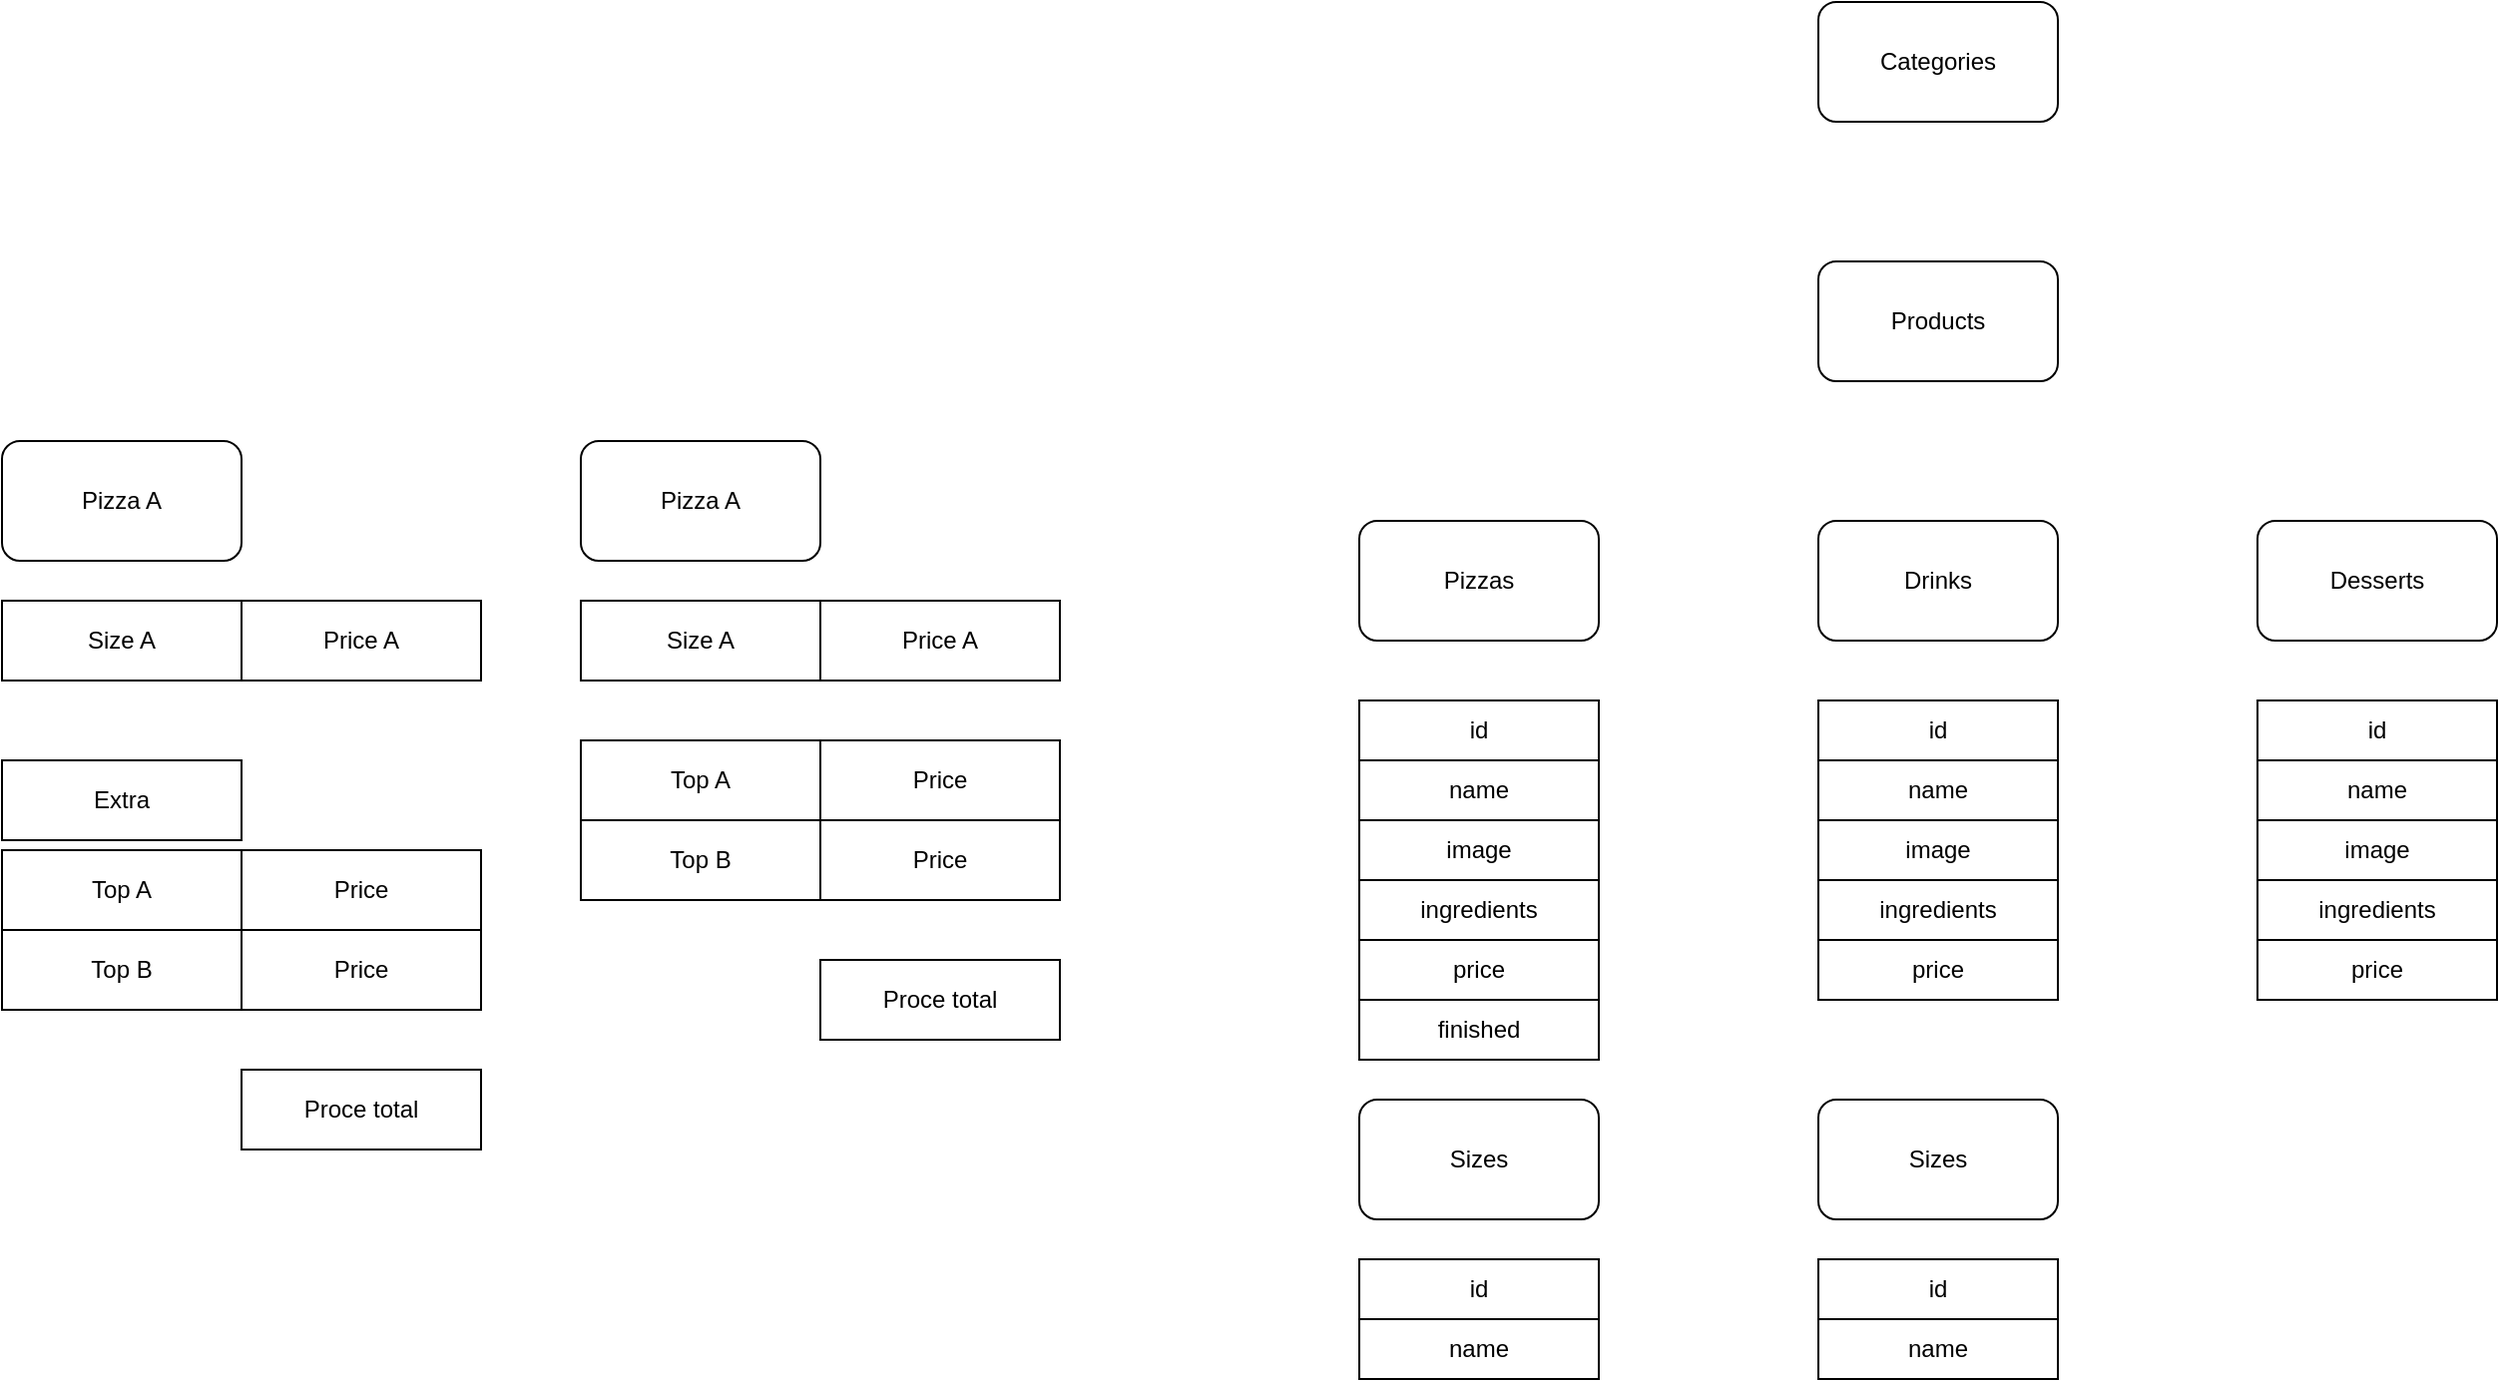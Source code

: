 <mxfile version="20.3.0" type="device" pages="3"><diagram id="-tFAqulRb_EUeQPdU-Mm" name="Page-1"><mxGraphModel dx="1467" dy="997" grid="1" gridSize="10" guides="1" tooltips="1" connect="1" arrows="1" fold="1" page="1" pageScale="1" pageWidth="5000" pageHeight="5000" math="0" shadow="0"><root><mxCell id="0"/><mxCell id="1" parent="0"/><mxCell id="QngQx3HmxBN38kHQ5xJD-1" value="Products" style="rounded=1;whiteSpace=wrap;html=1;" parent="1" vertex="1"><mxGeometry x="980" y="290" width="120" height="60" as="geometry"/></mxCell><mxCell id="QngQx3HmxBN38kHQ5xJD-2" value="Categories" style="rounded=1;whiteSpace=wrap;html=1;" parent="1" vertex="1"><mxGeometry x="980" y="160" width="120" height="60" as="geometry"/></mxCell><mxCell id="QngQx3HmxBN38kHQ5xJD-3" value="Pizzas" style="rounded=1;whiteSpace=wrap;html=1;" parent="1" vertex="1"><mxGeometry x="750" y="420" width="120" height="60" as="geometry"/></mxCell><mxCell id="QngQx3HmxBN38kHQ5xJD-4" value="Drinks" style="rounded=1;whiteSpace=wrap;html=1;" parent="1" vertex="1"><mxGeometry x="980" y="420" width="120" height="60" as="geometry"/></mxCell><mxCell id="QngQx3HmxBN38kHQ5xJD-5" value="Desserts" style="rounded=1;whiteSpace=wrap;html=1;" parent="1" vertex="1"><mxGeometry x="1200" y="420" width="120" height="60" as="geometry"/></mxCell><mxCell id="QngQx3HmxBN38kHQ5xJD-6" value="id" style="rounded=0;whiteSpace=wrap;html=1;" parent="1" vertex="1"><mxGeometry x="750" y="510" width="120" height="30" as="geometry"/></mxCell><mxCell id="QngQx3HmxBN38kHQ5xJD-7" value="name" style="rounded=0;whiteSpace=wrap;html=1;" parent="1" vertex="1"><mxGeometry x="750" y="540" width="120" height="30" as="geometry"/></mxCell><mxCell id="QngQx3HmxBN38kHQ5xJD-8" value="image" style="rounded=0;whiteSpace=wrap;html=1;" parent="1" vertex="1"><mxGeometry x="750" y="570" width="120" height="30" as="geometry"/></mxCell><mxCell id="QngQx3HmxBN38kHQ5xJD-9" value="ingredients" style="rounded=0;whiteSpace=wrap;html=1;" parent="1" vertex="1"><mxGeometry x="750" y="600" width="120" height="30" as="geometry"/></mxCell><mxCell id="QngQx3HmxBN38kHQ5xJD-10" value="price" style="rounded=0;whiteSpace=wrap;html=1;" parent="1" vertex="1"><mxGeometry x="750" y="630" width="120" height="30" as="geometry"/></mxCell><mxCell id="QngQx3HmxBN38kHQ5xJD-11" value="Sizes" style="rounded=1;whiteSpace=wrap;html=1;" parent="1" vertex="1"><mxGeometry x="750" y="710" width="120" height="60" as="geometry"/></mxCell><mxCell id="QngQx3HmxBN38kHQ5xJD-12" value="id" style="rounded=0;whiteSpace=wrap;html=1;" parent="1" vertex="1"><mxGeometry x="750" y="790" width="120" height="30" as="geometry"/></mxCell><mxCell id="QngQx3HmxBN38kHQ5xJD-13" value="name" style="rounded=0;whiteSpace=wrap;html=1;" parent="1" vertex="1"><mxGeometry x="750" y="820" width="120" height="30" as="geometry"/></mxCell><mxCell id="QngQx3HmxBN38kHQ5xJD-14" value="id" style="rounded=0;whiteSpace=wrap;html=1;" parent="1" vertex="1"><mxGeometry x="980" y="510" width="120" height="30" as="geometry"/></mxCell><mxCell id="QngQx3HmxBN38kHQ5xJD-15" value="name" style="rounded=0;whiteSpace=wrap;html=1;" parent="1" vertex="1"><mxGeometry x="980" y="540" width="120" height="30" as="geometry"/></mxCell><mxCell id="QngQx3HmxBN38kHQ5xJD-16" value="image" style="rounded=0;whiteSpace=wrap;html=1;" parent="1" vertex="1"><mxGeometry x="980" y="570" width="120" height="30" as="geometry"/></mxCell><mxCell id="QngQx3HmxBN38kHQ5xJD-17" value="ingredients" style="rounded=0;whiteSpace=wrap;html=1;" parent="1" vertex="1"><mxGeometry x="980" y="600" width="120" height="30" as="geometry"/></mxCell><mxCell id="QngQx3HmxBN38kHQ5xJD-18" value="price" style="rounded=0;whiteSpace=wrap;html=1;" parent="1" vertex="1"><mxGeometry x="980" y="630" width="120" height="30" as="geometry"/></mxCell><mxCell id="QngQx3HmxBN38kHQ5xJD-19" value="id" style="rounded=0;whiteSpace=wrap;html=1;" parent="1" vertex="1"><mxGeometry x="1200" y="510" width="120" height="30" as="geometry"/></mxCell><mxCell id="QngQx3HmxBN38kHQ5xJD-20" value="name" style="rounded=0;whiteSpace=wrap;html=1;" parent="1" vertex="1"><mxGeometry x="1200" y="540" width="120" height="30" as="geometry"/></mxCell><mxCell id="QngQx3HmxBN38kHQ5xJD-21" value="image" style="rounded=0;whiteSpace=wrap;html=1;" parent="1" vertex="1"><mxGeometry x="1200" y="570" width="120" height="30" as="geometry"/></mxCell><mxCell id="QngQx3HmxBN38kHQ5xJD-22" value="ingredients" style="rounded=0;whiteSpace=wrap;html=1;" parent="1" vertex="1"><mxGeometry x="1200" y="600" width="120" height="30" as="geometry"/></mxCell><mxCell id="QngQx3HmxBN38kHQ5xJD-23" value="price" style="rounded=0;whiteSpace=wrap;html=1;" parent="1" vertex="1"><mxGeometry x="1200" y="630" width="120" height="30" as="geometry"/></mxCell><mxCell id="QngQx3HmxBN38kHQ5xJD-24" value="Pizza A" style="rounded=1;whiteSpace=wrap;html=1;" parent="1" vertex="1"><mxGeometry x="70" y="380" width="120" height="60" as="geometry"/></mxCell><mxCell id="QngQx3HmxBN38kHQ5xJD-25" value="Size A" style="rounded=0;whiteSpace=wrap;html=1;" parent="1" vertex="1"><mxGeometry x="70" y="460" width="120" height="40" as="geometry"/></mxCell><mxCell id="QngQx3HmxBN38kHQ5xJD-26" value="Price A" style="rounded=0;whiteSpace=wrap;html=1;" parent="1" vertex="1"><mxGeometry x="190" y="460" width="120" height="40" as="geometry"/></mxCell><mxCell id="QngQx3HmxBN38kHQ5xJD-27" value="Top A" style="rounded=0;whiteSpace=wrap;html=1;" parent="1" vertex="1"><mxGeometry x="70" y="585" width="120" height="40" as="geometry"/></mxCell><mxCell id="QngQx3HmxBN38kHQ5xJD-28" value="Top B" style="rounded=0;whiteSpace=wrap;html=1;" parent="1" vertex="1"><mxGeometry x="70" y="625" width="120" height="40" as="geometry"/></mxCell><mxCell id="QngQx3HmxBN38kHQ5xJD-29" value="Price" style="rounded=0;whiteSpace=wrap;html=1;" parent="1" vertex="1"><mxGeometry x="190" y="585" width="120" height="40" as="geometry"/></mxCell><mxCell id="QngQx3HmxBN38kHQ5xJD-30" value="Price" style="rounded=0;whiteSpace=wrap;html=1;" parent="1" vertex="1"><mxGeometry x="190" y="625" width="120" height="40" as="geometry"/></mxCell><mxCell id="QngQx3HmxBN38kHQ5xJD-31" value="Proce total" style="rounded=0;whiteSpace=wrap;html=1;" parent="1" vertex="1"><mxGeometry x="190" y="695" width="120" height="40" as="geometry"/></mxCell><mxCell id="QngQx3HmxBN38kHQ5xJD-32" value="Sizes" style="rounded=1;whiteSpace=wrap;html=1;" parent="1" vertex="1"><mxGeometry x="980" y="710" width="120" height="60" as="geometry"/></mxCell><mxCell id="QngQx3HmxBN38kHQ5xJD-33" value="id" style="rounded=0;whiteSpace=wrap;html=1;" parent="1" vertex="1"><mxGeometry x="980" y="790" width="120" height="30" as="geometry"/></mxCell><mxCell id="QngQx3HmxBN38kHQ5xJD-34" value="name" style="rounded=0;whiteSpace=wrap;html=1;" parent="1" vertex="1"><mxGeometry x="980" y="820" width="120" height="30" as="geometry"/></mxCell><mxCell id="QngQx3HmxBN38kHQ5xJD-35" value="Pizza A" style="rounded=1;whiteSpace=wrap;html=1;" parent="1" vertex="1"><mxGeometry x="360" y="380" width="120" height="60" as="geometry"/></mxCell><mxCell id="QngQx3HmxBN38kHQ5xJD-36" value="Size A" style="rounded=0;whiteSpace=wrap;html=1;" parent="1" vertex="1"><mxGeometry x="360" y="460" width="120" height="40" as="geometry"/></mxCell><mxCell id="QngQx3HmxBN38kHQ5xJD-37" value="Price A" style="rounded=0;whiteSpace=wrap;html=1;" parent="1" vertex="1"><mxGeometry x="480" y="460" width="120" height="40" as="geometry"/></mxCell><mxCell id="QngQx3HmxBN38kHQ5xJD-38" value="Top A" style="rounded=0;whiteSpace=wrap;html=1;" parent="1" vertex="1"><mxGeometry x="360" y="530" width="120" height="40" as="geometry"/></mxCell><mxCell id="QngQx3HmxBN38kHQ5xJD-39" value="Top B" style="rounded=0;whiteSpace=wrap;html=1;" parent="1" vertex="1"><mxGeometry x="360" y="570" width="120" height="40" as="geometry"/></mxCell><mxCell id="QngQx3HmxBN38kHQ5xJD-40" value="Price" style="rounded=0;whiteSpace=wrap;html=1;" parent="1" vertex="1"><mxGeometry x="480" y="530" width="120" height="40" as="geometry"/></mxCell><mxCell id="QngQx3HmxBN38kHQ5xJD-41" value="Price" style="rounded=0;whiteSpace=wrap;html=1;" parent="1" vertex="1"><mxGeometry x="480" y="570" width="120" height="40" as="geometry"/></mxCell><mxCell id="QngQx3HmxBN38kHQ5xJD-42" value="Proce total" style="rounded=0;whiteSpace=wrap;html=1;" parent="1" vertex="1"><mxGeometry x="480" y="640" width="120" height="40" as="geometry"/></mxCell><mxCell id="QngQx3HmxBN38kHQ5xJD-43" value="Extra" style="rounded=0;whiteSpace=wrap;html=1;" parent="1" vertex="1"><mxGeometry x="70" y="540" width="120" height="40" as="geometry"/></mxCell><mxCell id="QngQx3HmxBN38kHQ5xJD-44" value="finished" style="rounded=0;whiteSpace=wrap;html=1;" parent="1" vertex="1"><mxGeometry x="750" y="660" width="120" height="30" as="geometry"/></mxCell></root></mxGraphModel></diagram><diagram id="sI-RbwzJBGc9B_GIA_5A" name="Page-2"><mxGraphModel dx="1467" dy="997" grid="1" gridSize="10" guides="1" tooltips="1" connect="1" arrows="1" fold="1" page="1" pageScale="1" pageWidth="5000" pageHeight="5000" math="0" shadow="0"><root><mxCell id="0"/><mxCell id="1" parent="0"/><mxCell id="FwaZY_pHyIOQQWr0hKNh-45" style="edgeStyle=orthogonalEdgeStyle;rounded=0;orthogonalLoop=1;jettySize=auto;html=1;entryX=0;entryY=0.5;entryDx=0;entryDy=0;" parent="1" source="FwaZY_pHyIOQQWr0hKNh-48" target="FwaZY_pHyIOQQWr0hKNh-50" edge="1"><mxGeometry relative="1" as="geometry"/></mxCell><mxCell id="FwaZY_pHyIOQQWr0hKNh-46" style="edgeStyle=orthogonalEdgeStyle;rounded=0;orthogonalLoop=1;jettySize=auto;html=1;entryX=0;entryY=0.5;entryDx=0;entryDy=0;" parent="1" source="FwaZY_pHyIOQQWr0hKNh-48" target="FwaZY_pHyIOQQWr0hKNh-49" edge="1"><mxGeometry relative="1" as="geometry"/></mxCell><mxCell id="FwaZY_pHyIOQQWr0hKNh-47" style="edgeStyle=orthogonalEdgeStyle;rounded=0;orthogonalLoop=1;jettySize=auto;html=1;entryX=0;entryY=0.5;entryDx=0;entryDy=0;" parent="1" source="FwaZY_pHyIOQQWr0hKNh-48" target="FwaZY_pHyIOQQWr0hKNh-51" edge="1"><mxGeometry relative="1" as="geometry"/></mxCell><mxCell id="FwaZY_pHyIOQQWr0hKNh-48" value="Product Data" style="rounded=1;whiteSpace=wrap;html=1;" parent="1" vertex="1"><mxGeometry x="120" y="1200" width="120" height="60" as="geometry"/></mxCell><mxCell id="FwaZY_pHyIOQQWr0hKNh-49" value="Products" style="rounded=1;whiteSpace=wrap;html=1;" parent="1" vertex="1"><mxGeometry x="220" y="1400" width="120" height="60" as="geometry"/></mxCell><mxCell id="FwaZY_pHyIOQQWr0hKNh-50" value="Categories" style="rounded=1;whiteSpace=wrap;html=1;" parent="1" vertex="1"><mxGeometry x="220" y="1300" width="120" height="60" as="geometry"/></mxCell><mxCell id="FwaZY_pHyIOQQWr0hKNh-51" value="Tops" style="rounded=1;whiteSpace=wrap;html=1;" parent="1" vertex="1"><mxGeometry x="220" y="1510" width="120" height="60" as="geometry"/></mxCell><mxCell id="FwaZY_pHyIOQQWr0hKNh-52" style="edgeStyle=orthogonalEdgeStyle;rounded=0;orthogonalLoop=1;jettySize=auto;html=1;entryX=0;entryY=0.5;entryDx=0;entryDy=0;" parent="1" source="FwaZY_pHyIOQQWr0hKNh-53" target="FwaZY_pHyIOQQWr0hKNh-55" edge="1"><mxGeometry relative="1" as="geometry"/></mxCell><mxCell id="FwaZY_pHyIOQQWr0hKNh-53" value="Select a category" style="rounded=1;whiteSpace=wrap;html=1;" parent="1" vertex="1"><mxGeometry x="120" y="1840" width="120" height="60" as="geometry"/></mxCell><mxCell id="FwaZY_pHyIOQQWr0hKNh-54" style="edgeStyle=orthogonalEdgeStyle;rounded=0;orthogonalLoop=1;jettySize=auto;html=1;entryX=0;entryY=0.5;entryDx=0;entryDy=0;" parent="1" source="FwaZY_pHyIOQQWr0hKNh-55" target="FwaZY_pHyIOQQWr0hKNh-57" edge="1"><mxGeometry relative="1" as="geometry"/></mxCell><mxCell id="FwaZY_pHyIOQQWr0hKNh-55" value="Show a product group" style="rounded=1;whiteSpace=wrap;html=1;" parent="1" vertex="1"><mxGeometry x="340" y="1840" width="120" height="60" as="geometry"/></mxCell><mxCell id="FwaZY_pHyIOQQWr0hKNh-56" style="edgeStyle=orthogonalEdgeStyle;rounded=0;orthogonalLoop=1;jettySize=auto;html=1;entryX=0;entryY=0.5;entryDx=0;entryDy=0;" parent="1" source="FwaZY_pHyIOQQWr0hKNh-57" target="FwaZY_pHyIOQQWr0hKNh-58" edge="1"><mxGeometry relative="1" as="geometry"/></mxCell><mxCell id="FwaZY_pHyIOQQWr0hKNh-57" value="Select a product" style="rounded=1;whiteSpace=wrap;html=1;" parent="1" vertex="1"><mxGeometry x="560" y="1840" width="120" height="60" as="geometry"/></mxCell><mxCell id="FwaZY_pHyIOQQWr0hKNh-58" value="Add to cart" style="rounded=1;whiteSpace=wrap;html=1;" parent="1" vertex="1"><mxGeometry x="780" y="1840" width="120" height="60" as="geometry"/></mxCell><mxCell id="FwaZY_pHyIOQQWr0hKNh-59" style="edgeStyle=orthogonalEdgeStyle;rounded=0;orthogonalLoop=1;jettySize=auto;html=1;entryX=0.5;entryY=1;entryDx=0;entryDy=0;" parent="1" source="FwaZY_pHyIOQQWr0hKNh-60" target="FwaZY_pHyIOQQWr0hKNh-53" edge="1"><mxGeometry relative="1" as="geometry"/></mxCell><mxCell id="FwaZY_pHyIOQQWr0hKNh-60" value="Categories" style="rounded=1;whiteSpace=wrap;html=1;" parent="1" vertex="1"><mxGeometry x="120" y="2000" width="120" height="60" as="geometry"/></mxCell><mxCell id="FwaZY_pHyIOQQWr0hKNh-61" style="edgeStyle=orthogonalEdgeStyle;rounded=0;orthogonalLoop=1;jettySize=auto;html=1;entryX=0.5;entryY=1;entryDx=0;entryDy=0;" parent="1" source="FwaZY_pHyIOQQWr0hKNh-62" target="FwaZY_pHyIOQQWr0hKNh-55" edge="1"><mxGeometry relative="1" as="geometry"/></mxCell><mxCell id="FwaZY_pHyIOQQWr0hKNh-62" value="Products" style="rounded=1;whiteSpace=wrap;html=1;" parent="1" vertex="1"><mxGeometry x="340" y="2000" width="120" height="60" as="geometry"/></mxCell><mxCell id="FwaZY_pHyIOQQWr0hKNh-63" style="edgeStyle=orthogonalEdgeStyle;rounded=0;orthogonalLoop=1;jettySize=auto;html=1;entryX=0.5;entryY=1;entryDx=0;entryDy=0;" parent="1" source="FwaZY_pHyIOQQWr0hKNh-64" target="FwaZY_pHyIOQQWr0hKNh-57" edge="1"><mxGeometry relative="1" as="geometry"/></mxCell><mxCell id="FwaZY_pHyIOQQWr0hKNh-64" value="Products" style="rounded=1;whiteSpace=wrap;html=1;" parent="1" vertex="1"><mxGeometry x="560" y="2000" width="120" height="60" as="geometry"/></mxCell><mxCell id="FwaZY_pHyIOQQWr0hKNh-65" value="Cart" style="rounded=1;whiteSpace=wrap;html=1;" parent="1" vertex="1"><mxGeometry x="120" y="1620" width="120" height="60" as="geometry"/></mxCell><mxCell id="FwaZY_pHyIOQQWr0hKNh-66" style="edgeStyle=orthogonalEdgeStyle;rounded=0;orthogonalLoop=1;jettySize=auto;html=1;entryX=0.5;entryY=1;entryDx=0;entryDy=0;" parent="1" source="FwaZY_pHyIOQQWr0hKNh-67" target="FwaZY_pHyIOQQWr0hKNh-58" edge="1"><mxGeometry relative="1" as="geometry"/></mxCell><mxCell id="FwaZY_pHyIOQQWr0hKNh-67" value="Cart" style="rounded=1;whiteSpace=wrap;html=1;" parent="1" vertex="1"><mxGeometry x="780" y="2000" width="120" height="60" as="geometry"/></mxCell><mxCell id="HX4ylP-6uRJPFDAC2DkQ-1" value="Data structure" style="text;html=1;strokeColor=none;fillColor=none;align=left;verticalAlign=middle;whiteSpace=wrap;rounded=0;fontStyle=1" parent="1" vertex="1"><mxGeometry x="110" y="1160" width="150" height="30" as="geometry"/></mxCell><mxCell id="HX4ylP-6uRJPFDAC2DkQ-2" value="Data flow" style="text;html=1;strokeColor=none;fillColor=none;align=left;verticalAlign=middle;whiteSpace=wrap;rounded=0;fontStyle=1" parent="1" vertex="1"><mxGeometry x="120" y="1790" width="150" height="30" as="geometry"/></mxCell></root></mxGraphModel></diagram><diagram id="JpQTiDPSlPb0Fj9Tyuiy" name="Page-3"><mxGraphModel dx="506" dy="344" grid="1" gridSize="10" guides="1" tooltips="1" connect="1" arrows="1" fold="1" page="1" pageScale="1" pageWidth="5000" pageHeight="5000" math="0" shadow="0"><root><mxCell id="0"/><mxCell id="1" parent="0"/><mxCell id="1K04n20I3n_XFYCcab2g-1" value="" style="rounded=1;whiteSpace=wrap;html=1;fontSize=7;perimeterSpacing=0;arcSize=10;" vertex="1" parent="1"><mxGeometry x="350" y="209" width="120" height="170" as="geometry"/></mxCell><mxCell id="1K04n20I3n_XFYCcab2g-4" value="" style="ellipse;whiteSpace=wrap;html=1;aspect=fixed;" vertex="1" parent="1"><mxGeometry x="395" y="365" width="30" height="30" as="geometry"/></mxCell><mxCell id="1K04n20I3n_XFYCcab2g-5" value="Pizza" style="text;html=1;strokeColor=none;fillColor=none;align=left;verticalAlign=top;whiteSpace=wrap;rounded=0;" vertex="1" parent="1"><mxGeometry x="354" y="295" width="60" height="30" as="geometry"/></mxCell><mxCell id="1K04n20I3n_XFYCcab2g-6" value="Ingredients: tomato, cheese, salt, salami" style="text;html=1;strokeColor=none;fillColor=none;align=left;verticalAlign=top;whiteSpace=wrap;rounded=0;fontSize=7;" vertex="1" parent="1"><mxGeometry x="356" y="310" width="104" height="30" as="geometry"/></mxCell><mxCell id="1K04n20I3n_XFYCcab2g-8" value="" style="rounded=1;whiteSpace=wrap;html=1;fontSize=9;" vertex="1" parent="1"><mxGeometry x="355.5" y="340" width="30" height="20" as="geometry"/></mxCell><mxCell id="1K04n20I3n_XFYCcab2g-9" value="Small&lt;br style=&quot;font-size: 6px;&quot;&gt;&lt;b style=&quot;font-size: 6px;&quot;&gt;6.9&lt;/b&gt;" style="text;html=1;strokeColor=none;fillColor=none;align=center;verticalAlign=middle;whiteSpace=wrap;rounded=0;fontSize=6;" vertex="1" parent="1"><mxGeometry x="355.5" y="340" width="30" height="20" as="geometry"/></mxCell><mxCell id="1K04n20I3n_XFYCcab2g-10" value="" style="rounded=1;whiteSpace=wrap;html=1;fontSize=9;" vertex="1" parent="1"><mxGeometry x="395.5" y="340" width="30" height="20" as="geometry"/></mxCell><mxCell id="1K04n20I3n_XFYCcab2g-11" value="Medium&lt;br style=&quot;font-size: 6px;&quot;&gt;&lt;b style=&quot;font-size: 6px;&quot;&gt;8.9&lt;/b&gt;" style="text;html=1;strokeColor=none;fillColor=none;align=center;verticalAlign=middle;whiteSpace=wrap;rounded=0;fontSize=6;" vertex="1" parent="1"><mxGeometry x="395.5" y="340" width="30" height="20" as="geometry"/></mxCell><mxCell id="1K04n20I3n_XFYCcab2g-12" value="" style="rounded=1;whiteSpace=wrap;html=1;fontSize=9;" vertex="1" parent="1"><mxGeometry x="435.5" y="340" width="30" height="20" as="geometry"/></mxCell><mxCell id="1K04n20I3n_XFYCcab2g-13" value="Large&lt;br style=&quot;font-size: 6px;&quot;&gt;&lt;b style=&quot;font-size: 6px;&quot;&gt;12.9&lt;/b&gt;" style="text;html=1;strokeColor=none;fillColor=none;align=center;verticalAlign=middle;whiteSpace=wrap;rounded=0;fontSize=6;" vertex="1" parent="1"><mxGeometry x="435.5" y="340" width="30" height="20" as="geometry"/></mxCell><mxCell id="1K04n20I3n_XFYCcab2g-14" value="" style="rounded=1;whiteSpace=wrap;html=1;fontSize=7;arcSize=13;" vertex="1" parent="1"><mxGeometry x="355" y="215" width="110" height="80" as="geometry"/></mxCell></root></mxGraphModel></diagram></mxfile>